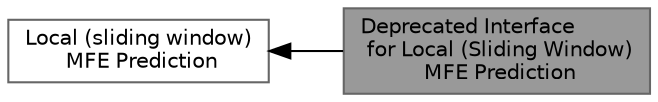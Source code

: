 digraph "Deprecated Interface for Local (Sliding Window) MFE Prediction"
{
 // INTERACTIVE_SVG=YES
 // LATEX_PDF_SIZE
  bgcolor="transparent";
  edge [fontname=Helvetica,fontsize=10,labelfontname=Helvetica,labelfontsize=10];
  node [fontname=Helvetica,fontsize=10,shape=box,height=0.2,width=0.4];
  rankdir=LR;
  Node2 [label="Local (sliding window)\l MFE Prediction",height=0.2,width=0.4,color="grey40", fillcolor="white", style="filled",URL="$group__mfe__window.html",tooltip="Variations of the local (sliding window) Minimum Free Energy (MFE) prediction algorithm."];
  Node1 [label="Deprecated Interface\l for Local (Sliding Window)\l MFE Prediction",height=0.2,width=0.4,color="gray40", fillcolor="grey60", style="filled", fontcolor="black",tooltip=" "];
  Node2->Node1 [shape=plaintext, dir="back", style="solid"];
}
